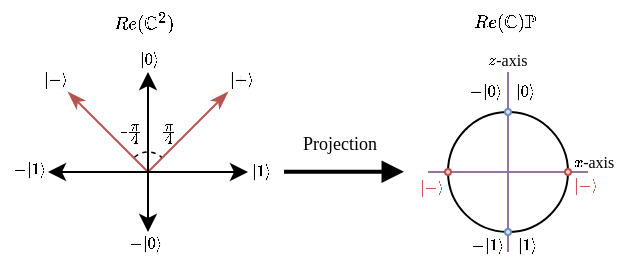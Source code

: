 <mxfile version="26.1.1">
  <diagram name="Page-1" id="Jdw_g2DYbYA2fa352K2i">
    <mxGraphModel dx="669" dy="381" grid="1" gridSize="10" guides="1" tooltips="1" connect="1" arrows="1" fold="1" page="1" pageScale="1" pageWidth="850" pageHeight="1100" math="1" shadow="0">
      <root>
        <mxCell id="0" />
        <mxCell id="1" parent="0" />
        <mxCell id="A5kggvOoaJl0i93eO1KQ-40" value="" style="endArrow=classicThin;startArrow=none;html=1;rounded=0;startFill=0;endFill=1;fillColor=#f8cecc;strokeColor=#b85450;fontFamily=Times New Roman;" edge="1" parent="1">
          <mxGeometry width="50" height="50" relative="1" as="geometry">
            <mxPoint x="482" y="200" as="sourcePoint" />
            <mxPoint x="522" y="160" as="targetPoint" />
          </mxGeometry>
        </mxCell>
        <mxCell id="A5kggvOoaJl0i93eO1KQ-41" value="" style="endArrow=none;startArrow=classicThin;html=1;rounded=0;startFill=1;endFill=1;fillColor=#f8cecc;strokeColor=#b85450;fontFamily=Times New Roman;" edge="1" parent="1">
          <mxGeometry width="50" height="50" relative="1" as="geometry">
            <mxPoint x="442" y="160" as="sourcePoint" />
            <mxPoint x="482" y="200" as="targetPoint" />
          </mxGeometry>
        </mxCell>
        <mxCell id="A5kggvOoaJl0i93eO1KQ-13" value="" style="endArrow=classic;startArrow=classic;html=1;rounded=0;fontFamily=Times New Roman;" edge="1" parent="1">
          <mxGeometry width="50" height="50" relative="1" as="geometry">
            <mxPoint x="482" y="230" as="sourcePoint" />
            <mxPoint x="482" y="150" as="targetPoint" />
          </mxGeometry>
        </mxCell>
        <mxCell id="A5kggvOoaJl0i93eO1KQ-14" value="" style="endArrow=classic;startArrow=classic;html=1;rounded=0;fontFamily=Times New Roman;" edge="1" parent="1">
          <mxGeometry width="50" height="50" relative="1" as="geometry">
            <mxPoint x="432" y="200" as="sourcePoint" />
            <mxPoint x="532" y="200" as="targetPoint" />
          </mxGeometry>
        </mxCell>
        <mxCell id="A5kggvOoaJl0i93eO1KQ-15" value="\(\ket{1}\)" style="whiteSpace=wrap;html=1;strokeWidth=0;fontSize=8;fillColor=none;strokeColor=none;fontFamily=Times New Roman;" vertex="1" parent="1">
          <mxGeometry x="534" y="195" width="10" height="10" as="geometry" />
        </mxCell>
        <mxCell id="A5kggvOoaJl0i93eO1KQ-16" value="\(\ket{0}\)" style="whiteSpace=wrap;html=1;strokeWidth=0;fontSize=8;fillColor=none;strokeColor=none;fontFamily=Times New Roman;" vertex="1" parent="1">
          <mxGeometry x="478" y="139" width="10" height="10" as="geometry" />
        </mxCell>
        <mxCell id="A5kggvOoaJl0i93eO1KQ-17" value="\(-\ket{0}\)" style="whiteSpace=wrap;html=1;strokeWidth=0;fontSize=8;fillColor=none;strokeColor=none;fontFamily=Times New Roman;" vertex="1" parent="1">
          <mxGeometry x="476" y="231" width="10" height="10" as="geometry" />
        </mxCell>
        <mxCell id="A5kggvOoaJl0i93eO1KQ-19" value="\(-\ket{1}\)" style="whiteSpace=wrap;html=1;strokeWidth=0;fontSize=8;fillColor=none;strokeColor=none;fontFamily=Times New Roman;" vertex="1" parent="1">
          <mxGeometry x="418" y="194" width="10" height="10" as="geometry" />
        </mxCell>
        <mxCell id="A5kggvOoaJl0i93eO1KQ-42" value="\(\ket{+}\)" style="whiteSpace=wrap;html=1;strokeWidth=0;fontSize=8;fillColor=none;strokeColor=none;fontFamily=Times New Roman;" vertex="1" parent="1">
          <mxGeometry x="524" y="149" width="10" height="10" as="geometry" />
        </mxCell>
        <mxCell id="A5kggvOoaJl0i93eO1KQ-43" value="\(\ket{-}\)" style="whiteSpace=wrap;html=1;strokeWidth=0;fontSize=8;fillColor=none;strokeColor=none;fontFamily=Times New Roman;" vertex="1" parent="1">
          <mxGeometry x="431" y="149" width="10" height="10" as="geometry" />
        </mxCell>
        <mxCell id="A5kggvOoaJl0i93eO1KQ-47" value="" style="verticalLabelPosition=bottom;verticalAlign=top;html=1;shape=mxgraph.basic.arc;startAngle=0.882;endAngle=0.12;dashed=1;strokeWidth=0.75;fontFamily=Times New Roman;" vertex="1" parent="1">
          <mxGeometry x="472" y="190" width="20" height="20" as="geometry" />
        </mxCell>
        <mxCell id="A5kggvOoaJl0i93eO1KQ-48" value="&lt;font style=&quot;font-size: 5px;&quot;&gt;\(\frac{\pi}{4}\)&lt;/font&gt;" style="whiteSpace=wrap;html=1;strokeWidth=0;fontSize=7;fillColor=none;strokeColor=none;fontFamily=Times New Roman;" vertex="1" parent="1">
          <mxGeometry x="487" y="175" width="10" height="10" as="geometry" />
        </mxCell>
        <mxCell id="A5kggvOoaJl0i93eO1KQ-50" value="&lt;font style=&quot;font-size: 5px;&quot;&gt;\(-\frac{\pi}{4}\)&lt;/font&gt;" style="whiteSpace=wrap;html=1;strokeWidth=0;fontSize=7;fillColor=none;strokeColor=none;fontFamily=Times New Roman;" vertex="1" parent="1">
          <mxGeometry x="468" y="175" width="10" height="10" as="geometry" />
        </mxCell>
        <mxCell id="A5kggvOoaJl0i93eO1KQ-53" value="&lt;span style=&quot;text-wrap-mode: nowrap;&quot;&gt;&lt;font style=&quot;font-size: 9px;&quot;&gt;Projection&lt;/font&gt;&lt;/span&gt;" style="whiteSpace=wrap;html=1;fillColor=none;strokeColor=none;fontFamily=Times New Roman;" vertex="1" parent="1">
          <mxGeometry x="550" y="180" width="56" height="10" as="geometry" />
        </mxCell>
        <mxCell id="A5kggvOoaJl0i93eO1KQ-61" value="" style="endArrow=block;html=1;rounded=0;strokeWidth=2;endFill=1;fontFamily=Times New Roman;" edge="1" parent="1">
          <mxGeometry width="50" height="50" relative="1" as="geometry">
            <mxPoint x="550" y="199.88" as="sourcePoint" />
            <mxPoint x="610" y="199.88" as="targetPoint" />
          </mxGeometry>
        </mxCell>
        <mxCell id="A5kggvOoaJl0i93eO1KQ-57" value="" style="endArrow=none;startArrow=none;html=1;rounded=0;startFill=0;fillColor=#e1d5e7;strokeColor=#9673a6;fontFamily=Times New Roman;strokeWidth=1;" edge="1" parent="1">
          <mxGeometry width="50" height="50" relative="1" as="geometry">
            <mxPoint x="702" y="200" as="sourcePoint" />
            <mxPoint x="622" y="200" as="targetPoint" />
          </mxGeometry>
        </mxCell>
        <mxCell id="A5kggvOoaJl0i93eO1KQ-55" value="" style="endArrow=none;startArrow=none;html=1;rounded=0;startFill=0;fillColor=#e1d5e7;strokeColor=#9673a6;fontFamily=Times New Roman;strokeWidth=1;" edge="1" parent="1">
          <mxGeometry width="50" height="50" relative="1" as="geometry">
            <mxPoint x="662" y="240" as="sourcePoint" />
            <mxPoint x="662" y="150" as="targetPoint" />
          </mxGeometry>
        </mxCell>
        <mxCell id="A5kggvOoaJl0i93eO1KQ-27" value="" style="verticalLabelPosition=bottom;verticalAlign=top;html=1;shape=mxgraph.basic.arc;startAngle=0.006;endAngle=0.995;fontFamily=Times New Roman;" vertex="1" parent="1">
          <mxGeometry x="632" y="170" width="60" height="60" as="geometry" />
        </mxCell>
        <mxCell id="A5kggvOoaJl0i93eO1KQ-28" value="\(\ket{0}\)" style="whiteSpace=wrap;html=1;strokeWidth=0;fontSize=8;fillColor=none;strokeColor=none;fontFamily=Times New Roman;" vertex="1" parent="1">
          <mxGeometry x="665.5" y="155" width="10" height="10" as="geometry" />
        </mxCell>
        <mxCell id="A5kggvOoaJl0i93eO1KQ-29" value="" style="ellipse;whiteSpace=wrap;html=1;aspect=fixed;fillColor=#dae8fc;strokeColor=#6c8ebf;fontFamily=Times New Roman;" vertex="1" parent="1">
          <mxGeometry x="660.5" y="168.5" width="3" height="3" as="geometry" />
        </mxCell>
        <mxCell id="A5kggvOoaJl0i93eO1KQ-31" value="\(-\ket{0}\)" style="whiteSpace=wrap;html=1;strokeWidth=0;fontSize=8;fillColor=none;strokeColor=none;fontFamily=Times New Roman;" vertex="1" parent="1">
          <mxGeometry x="645.5" y="155" width="10" height="10" as="geometry" />
        </mxCell>
        <mxCell id="A5kggvOoaJl0i93eO1KQ-32" value="\(\ket{+}\)" style="whiteSpace=wrap;html=1;strokeWidth=0;fontSize=8;fillColor=none;strokeColor=none;fontColor=#C95957;fontFamily=Times New Roman;" vertex="1" parent="1">
          <mxGeometry x="693" y="202" width="16" height="10" as="geometry" />
        </mxCell>
        <mxCell id="A5kggvOoaJl0i93eO1KQ-33" value="\(\ket{-}\)" style="whiteSpace=wrap;html=1;strokeWidth=0;fontSize=8;fontStyle=0;fillColor=none;strokeColor=none;fontColor=#C95957;fontFamily=Times New Roman;" vertex="1" parent="1">
          <mxGeometry x="616" y="203" width="16" height="10" as="geometry" />
        </mxCell>
        <mxCell id="A5kggvOoaJl0i93eO1KQ-34" value="" style="ellipse;whiteSpace=wrap;html=1;aspect=fixed;fillColor=#dae8fc;strokeColor=#6c8ebf;fontFamily=Times New Roman;" vertex="1" parent="1">
          <mxGeometry x="660.5" y="228.5" width="3" height="3" as="geometry" />
        </mxCell>
        <mxCell id="A5kggvOoaJl0i93eO1KQ-38" value="\(-\ket{1}\)" style="whiteSpace=wrap;html=1;strokeWidth=0;fontSize=8;fillColor=none;strokeColor=none;fontFamily=Times New Roman;" vertex="1" parent="1">
          <mxGeometry x="646.5" y="232" width="10" height="10" as="geometry" />
        </mxCell>
        <mxCell id="A5kggvOoaJl0i93eO1KQ-39" value="\(\ket{1}\)" style="whiteSpace=wrap;html=1;strokeWidth=0;fontSize=8;fillColor=none;strokeColor=none;fontFamily=Times New Roman;" vertex="1" parent="1">
          <mxGeometry x="666.5" y="232" width="10" height="10" as="geometry" />
        </mxCell>
        <mxCell id="A5kggvOoaJl0i93eO1KQ-58" value="&lt;font&gt;\(z\)-axis&lt;/font&gt;" style="whiteSpace=wrap;html=1;strokeWidth=0;fontSize=8;fillColor=none;strokeColor=none;fontFamily=Times New Roman;" vertex="1" parent="1">
          <mxGeometry x="649" y="139" width="26" height="10" as="geometry" />
        </mxCell>
        <mxCell id="A5kggvOoaJl0i93eO1KQ-59" value="&lt;font&gt;\(x\)-axis&lt;/font&gt;" style="whiteSpace=wrap;html=1;strokeWidth=0;fontSize=8;fillColor=none;strokeColor=none;fontFamily=Times New Roman;" vertex="1" parent="1">
          <mxGeometry x="692" y="190" width="26" height="10" as="geometry" />
        </mxCell>
        <mxCell id="A5kggvOoaJl0i93eO1KQ-63" value="" style="ellipse;whiteSpace=wrap;html=1;aspect=fixed;fillColor=#f8cecc;strokeColor=#b85450;fontFamily=Times New Roman;" vertex="1" parent="1">
          <mxGeometry x="630.5" y="198.5" width="3" height="3" as="geometry" />
        </mxCell>
        <mxCell id="A5kggvOoaJl0i93eO1KQ-64" value="" style="ellipse;whiteSpace=wrap;html=1;aspect=fixed;fillColor=#f8cecc;strokeColor=#b85450;fontFamily=Times New Roman;" vertex="1" parent="1">
          <mxGeometry x="690.5" y="198.5" width="3" height="3" as="geometry" />
        </mxCell>
        <mxCell id="A5kggvOoaJl0i93eO1KQ-66" value="&lt;font&gt;&lt;font&gt;&lt;span style=&quot;text-wrap-mode: nowrap;&quot;&gt;\(Re(\mathbb{C})\mathbb{P}\)&lt;/span&gt;&lt;/font&gt;&lt;/font&gt;" style="whiteSpace=wrap;html=1;fillColor=none;strokeColor=none;fontFamily=Times New Roman;fontSize=9;" vertex="1" parent="1">
          <mxGeometry x="641" y="120" width="39" height="10" as="geometry" />
        </mxCell>
        <mxCell id="A5kggvOoaJl0i93eO1KQ-68" value="&lt;span style=&quot;text-wrap-mode: nowrap;&quot;&gt;&lt;font&gt;\(Re(\mathbb{C}^2)\)&lt;/font&gt;&lt;/span&gt;" style="whiteSpace=wrap;html=1;fillColor=none;strokeColor=none;fontFamily=Times New Roman;fontSize=9;" vertex="1" parent="1">
          <mxGeometry x="461" y="120" width="39" height="10" as="geometry" />
        </mxCell>
      </root>
    </mxGraphModel>
  </diagram>
</mxfile>
